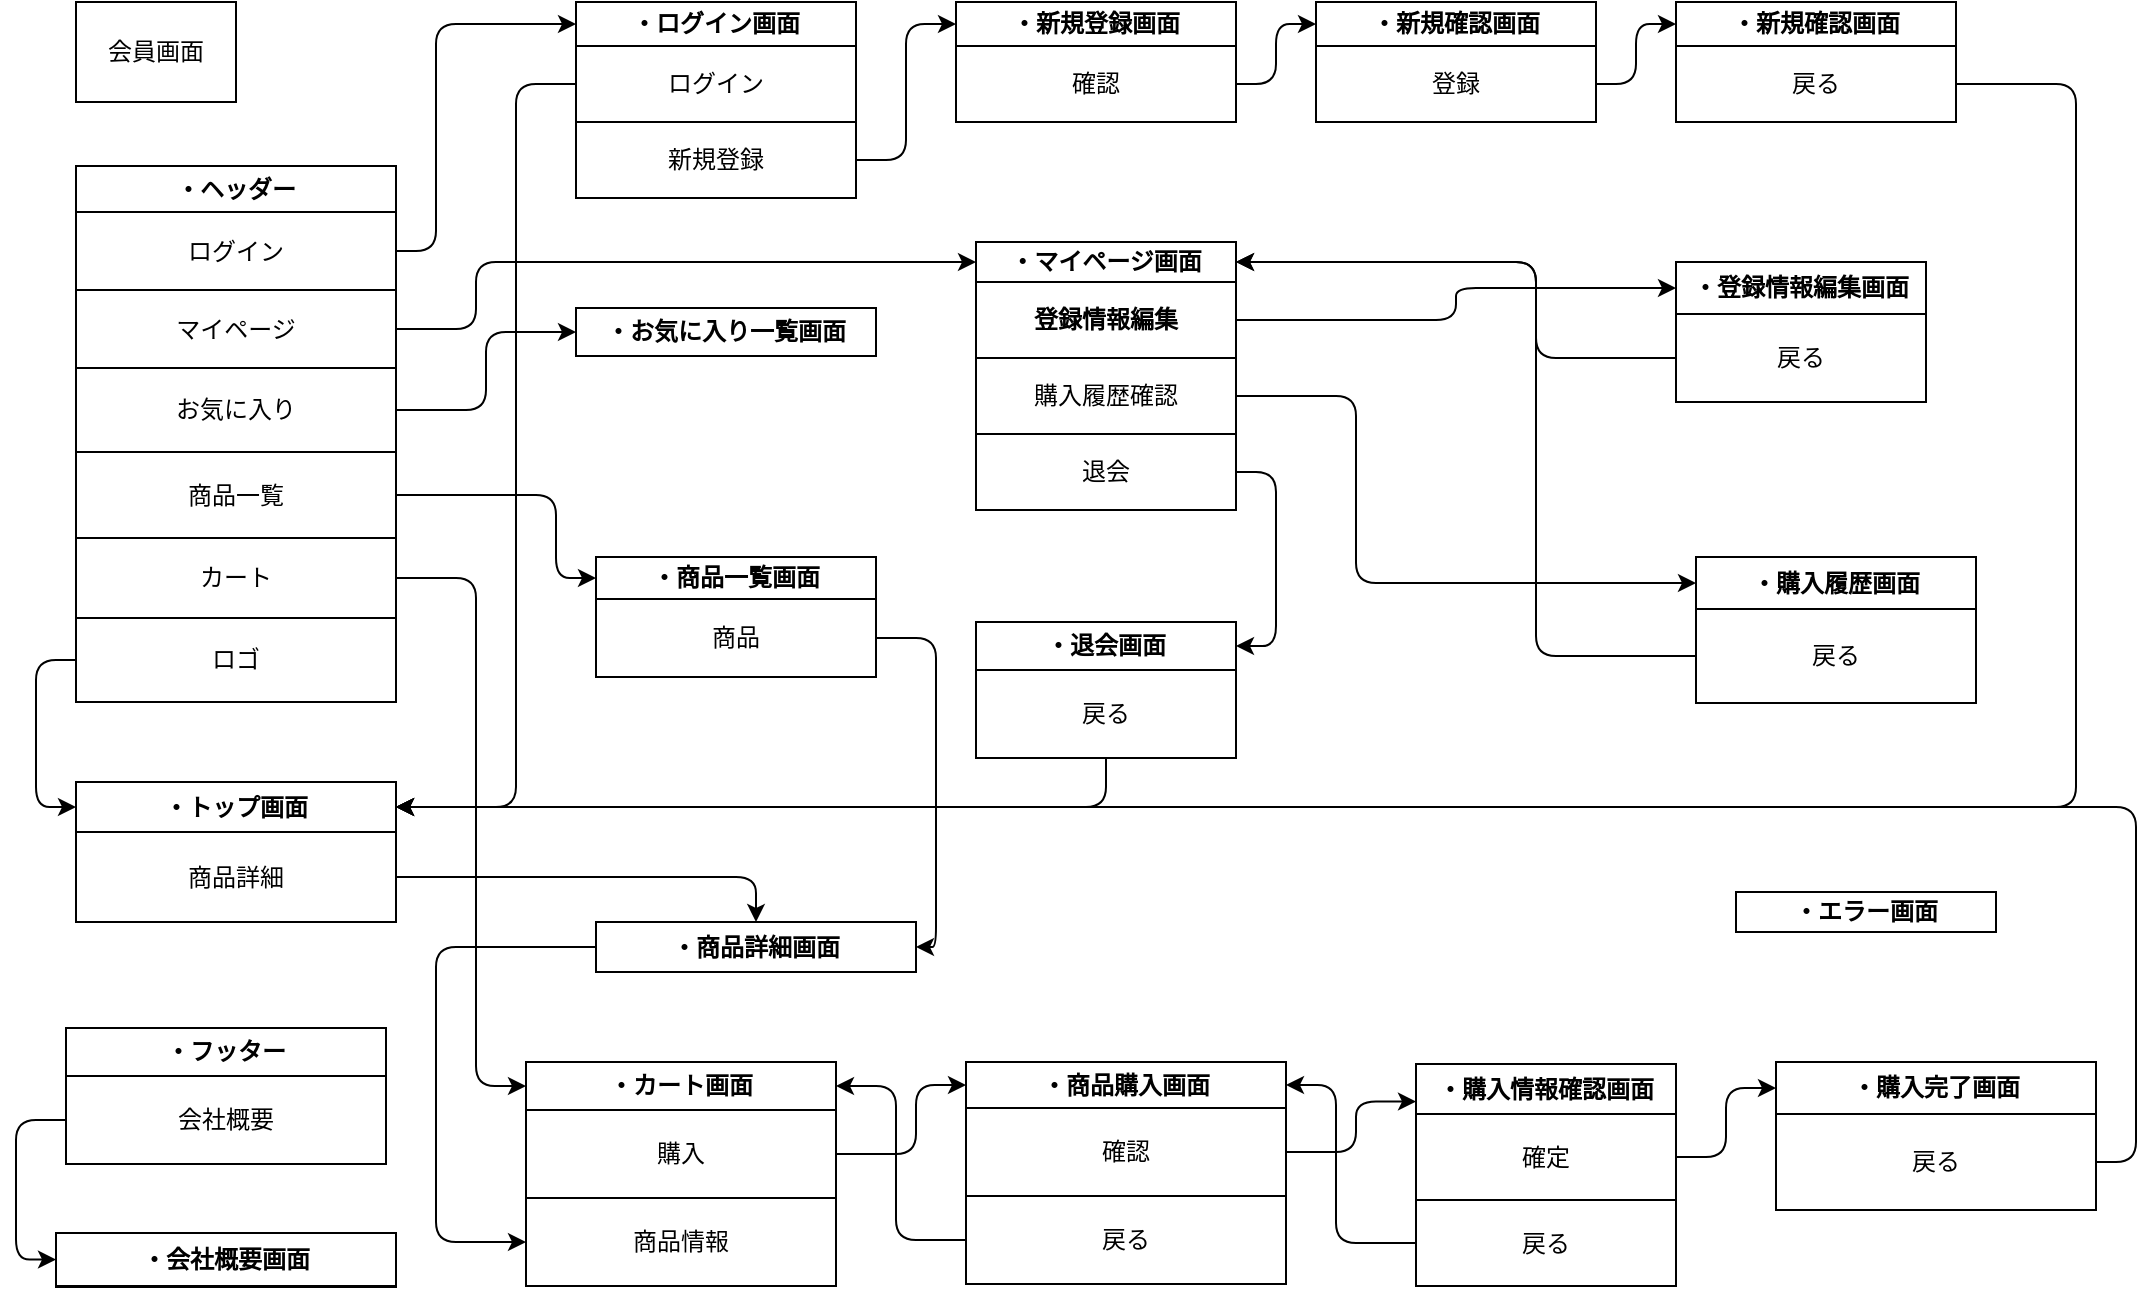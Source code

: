 <mxfile>
    <diagram id="V1169gnBZlkR80EHBCX1" name="Page-1">
        <mxGraphModel dx="1895" dy="1179" grid="1" gridSize="10" guides="1" tooltips="1" connect="1" arrows="1" fold="1" page="0" pageScale="1" pageWidth="850" pageHeight="1100" math="0" shadow="0">
            <root>
                <mxCell id="0"/>
                <mxCell id="1" parent="0"/>
                <mxCell id="2" value="会員画面" style="rounded=0;whiteSpace=wrap;html=1;" parent="1" vertex="1">
                    <mxGeometry x="-560" y="-240" width="80" height="50" as="geometry"/>
                </mxCell>
                <mxCell id="14" value="" style="childLayout=tableLayout;recursiveResize=0;shadow=0;fillColor=none;" parent="1" vertex="1">
                    <mxGeometry x="-120" y="-240" width="140" height="60" as="geometry"/>
                </mxCell>
                <mxCell id="15" value="" style="shape=tableRow;horizontal=0;startSize=0;swimlaneHead=0;swimlaneBody=0;top=0;left=0;bottom=0;right=0;dropTarget=0;collapsible=0;recursiveResize=0;expand=0;fontStyle=0;fillColor=none;strokeColor=inherit;" parent="14" vertex="1">
                    <mxGeometry width="140" height="22" as="geometry"/>
                </mxCell>
                <mxCell id="16" value="&lt;span style=&quot;font-weight: 700;&quot;&gt;・新規登録画面&lt;/span&gt;" style="connectable=0;recursiveResize=0;strokeColor=inherit;fillColor=none;align=center;whiteSpace=wrap;html=1;" parent="15" vertex="1">
                    <mxGeometry width="140" height="22" as="geometry">
                        <mxRectangle width="140" height="22" as="alternateBounds"/>
                    </mxGeometry>
                </mxCell>
                <mxCell id="19" style="shape=tableRow;horizontal=0;startSize=0;swimlaneHead=0;swimlaneBody=0;top=0;left=0;bottom=0;right=0;dropTarget=0;collapsible=0;recursiveResize=0;expand=0;fontStyle=0;fillColor=none;strokeColor=inherit;" parent="14" vertex="1">
                    <mxGeometry y="22" width="140" height="38" as="geometry"/>
                </mxCell>
                <mxCell id="20" value="&lt;span style=&quot;text-align: left;&quot;&gt;確認&lt;/span&gt;" style="connectable=0;recursiveResize=0;strokeColor=inherit;fillColor=none;align=center;whiteSpace=wrap;html=1;" parent="19" vertex="1">
                    <mxGeometry width="140" height="38" as="geometry">
                        <mxRectangle width="140" height="38" as="alternateBounds"/>
                    </mxGeometry>
                </mxCell>
                <mxCell id="27" value="" style="childLayout=tableLayout;recursiveResize=0;shadow=0;fillColor=none;" parent="1" vertex="1">
                    <mxGeometry x="-110" y="-120" width="130" height="134" as="geometry"/>
                </mxCell>
                <mxCell id="28" value="" style="shape=tableRow;horizontal=0;startSize=0;swimlaneHead=0;swimlaneBody=0;top=0;left=0;bottom=0;right=0;dropTarget=0;collapsible=0;recursiveResize=0;expand=0;fontStyle=0;fillColor=none;strokeColor=inherit;" parent="27" vertex="1">
                    <mxGeometry width="130" height="20" as="geometry"/>
                </mxCell>
                <mxCell id="29" value="&lt;span style=&quot;font-weight: 700;&quot;&gt;・マイページ画面&lt;/span&gt;" style="connectable=0;recursiveResize=0;strokeColor=inherit;fillColor=none;align=center;whiteSpace=wrap;html=1;" parent="28" vertex="1">
                    <mxGeometry width="130" height="20" as="geometry">
                        <mxRectangle width="130" height="20" as="alternateBounds"/>
                    </mxGeometry>
                </mxCell>
                <mxCell id="30" style="shape=tableRow;horizontal=0;startSize=0;swimlaneHead=0;swimlaneBody=0;top=0;left=0;bottom=0;right=0;dropTarget=0;collapsible=0;recursiveResize=0;expand=0;fontStyle=0;fillColor=none;strokeColor=inherit;" parent="27" vertex="1">
                    <mxGeometry y="20" width="130" height="38" as="geometry"/>
                </mxCell>
                <mxCell id="31" value="&lt;span style=&quot;font-weight: 700;&quot;&gt;登録情報編集&lt;/span&gt;" style="connectable=0;recursiveResize=0;strokeColor=inherit;fillColor=none;align=center;whiteSpace=wrap;html=1;" parent="30" vertex="1">
                    <mxGeometry width="130" height="38" as="geometry">
                        <mxRectangle width="130" height="38" as="alternateBounds"/>
                    </mxGeometry>
                </mxCell>
                <mxCell id="32" style="shape=tableRow;horizontal=0;startSize=0;swimlaneHead=0;swimlaneBody=0;top=0;left=0;bottom=0;right=0;dropTarget=0;collapsible=0;recursiveResize=0;expand=0;fontStyle=0;fillColor=none;strokeColor=inherit;" parent="27" vertex="1">
                    <mxGeometry y="58" width="130" height="38" as="geometry"/>
                </mxCell>
                <mxCell id="33" value="購入履歴確認" style="connectable=0;recursiveResize=0;strokeColor=inherit;fillColor=none;align=center;whiteSpace=wrap;html=1;" parent="32" vertex="1">
                    <mxGeometry width="130" height="38" as="geometry">
                        <mxRectangle width="130" height="38" as="alternateBounds"/>
                    </mxGeometry>
                </mxCell>
                <mxCell id="207" style="shape=tableRow;horizontal=0;startSize=0;swimlaneHead=0;swimlaneBody=0;top=0;left=0;bottom=0;right=0;dropTarget=0;collapsible=0;recursiveResize=0;expand=0;fontStyle=0;fillColor=none;strokeColor=inherit;" parent="27" vertex="1">
                    <mxGeometry y="96" width="130" height="38" as="geometry"/>
                </mxCell>
                <mxCell id="208" value="退会" style="connectable=0;recursiveResize=0;strokeColor=inherit;fillColor=none;align=center;whiteSpace=wrap;html=1;" parent="207" vertex="1">
                    <mxGeometry width="130" height="38" as="geometry">
                        <mxRectangle width="130" height="38" as="alternateBounds"/>
                    </mxGeometry>
                </mxCell>
                <mxCell id="34" value="" style="childLayout=tableLayout;recursiveResize=0;shadow=0;fillColor=none;" parent="1" vertex="1">
                    <mxGeometry x="-310" y="-240" width="140" height="98" as="geometry"/>
                </mxCell>
                <mxCell id="35" value="" style="shape=tableRow;horizontal=0;startSize=0;swimlaneHead=0;swimlaneBody=0;top=0;left=0;bottom=0;right=0;dropTarget=0;collapsible=0;recursiveResize=0;expand=0;fontStyle=0;fillColor=none;strokeColor=inherit;" parent="34" vertex="1">
                    <mxGeometry width="140" height="22" as="geometry"/>
                </mxCell>
                <mxCell id="36" value="&lt;span style=&quot;font-weight: 700;&quot;&gt;・ログイン画面&lt;/span&gt;" style="connectable=0;recursiveResize=0;strokeColor=inherit;fillColor=none;align=center;whiteSpace=wrap;html=1;" parent="35" vertex="1">
                    <mxGeometry width="140" height="22" as="geometry">
                        <mxRectangle width="140" height="22" as="alternateBounds"/>
                    </mxGeometry>
                </mxCell>
                <mxCell id="37" style="shape=tableRow;horizontal=0;startSize=0;swimlaneHead=0;swimlaneBody=0;top=0;left=0;bottom=0;right=0;dropTarget=0;collapsible=0;recursiveResize=0;expand=0;fontStyle=0;fillColor=none;strokeColor=inherit;" parent="34" vertex="1">
                    <mxGeometry y="22" width="140" height="38" as="geometry"/>
                </mxCell>
                <mxCell id="38" value="&lt;span style=&quot;text-align: left;&quot;&gt;ログイン&lt;/span&gt;" style="connectable=0;recursiveResize=0;strokeColor=inherit;fillColor=none;align=center;whiteSpace=wrap;html=1;" parent="37" vertex="1">
                    <mxGeometry width="140" height="38" as="geometry">
                        <mxRectangle width="140" height="38" as="alternateBounds"/>
                    </mxGeometry>
                </mxCell>
                <mxCell id="185" style="shape=tableRow;horizontal=0;startSize=0;swimlaneHead=0;swimlaneBody=0;top=0;left=0;bottom=0;right=0;dropTarget=0;collapsible=0;recursiveResize=0;expand=0;fontStyle=0;fillColor=none;strokeColor=inherit;" parent="34" vertex="1">
                    <mxGeometry y="60" width="140" height="38" as="geometry"/>
                </mxCell>
                <mxCell id="186" value="新規登録" style="connectable=0;recursiveResize=0;strokeColor=inherit;fillColor=none;align=center;whiteSpace=wrap;html=1;" parent="185" vertex="1">
                    <mxGeometry width="140" height="38" as="geometry">
                        <mxRectangle width="140" height="38" as="alternateBounds"/>
                    </mxGeometry>
                </mxCell>
                <mxCell id="45" value="" style="childLayout=tableLayout;recursiveResize=0;shadow=0;fillColor=none;" parent="1" vertex="1">
                    <mxGeometry x="-560" y="-158" width="160" height="268" as="geometry"/>
                </mxCell>
                <mxCell id="46" value="" style="shape=tableRow;horizontal=0;startSize=0;swimlaneHead=0;swimlaneBody=0;top=0;left=0;bottom=0;right=0;dropTarget=0;collapsible=0;recursiveResize=0;expand=0;fontStyle=0;fillColor=none;strokeColor=inherit;" parent="45" vertex="1">
                    <mxGeometry width="160" height="23" as="geometry"/>
                </mxCell>
                <mxCell id="47" value="&lt;span style=&quot;font-weight: 700;&quot;&gt;・ヘッダー&lt;/span&gt;" style="connectable=0;recursiveResize=0;strokeColor=inherit;fillColor=none;align=center;whiteSpace=wrap;html=1;" parent="46" vertex="1">
                    <mxGeometry width="160" height="23" as="geometry">
                        <mxRectangle width="160" height="23" as="alternateBounds"/>
                    </mxGeometry>
                </mxCell>
                <mxCell id="48" style="shape=tableRow;horizontal=0;startSize=0;swimlaneHead=0;swimlaneBody=0;top=0;left=0;bottom=0;right=0;dropTarget=0;collapsible=0;recursiveResize=0;expand=0;fontStyle=0;fillColor=none;strokeColor=inherit;" parent="45" vertex="1">
                    <mxGeometry y="23" width="160" height="39" as="geometry"/>
                </mxCell>
                <mxCell id="49" value="&lt;span style=&quot;text-align: left;&quot;&gt;ログイン&lt;/span&gt;" style="connectable=0;recursiveResize=0;strokeColor=inherit;fillColor=none;align=center;whiteSpace=wrap;html=1;" parent="48" vertex="1">
                    <mxGeometry width="160" height="39" as="geometry">
                        <mxRectangle width="160" height="39" as="alternateBounds"/>
                    </mxGeometry>
                </mxCell>
                <mxCell id="167" style="shape=tableRow;horizontal=0;startSize=0;swimlaneHead=0;swimlaneBody=0;top=0;left=0;bottom=0;right=0;dropTarget=0;collapsible=0;recursiveResize=0;expand=0;fontStyle=0;fillColor=none;strokeColor=inherit;" parent="45" vertex="1">
                    <mxGeometry y="62" width="160" height="39" as="geometry"/>
                </mxCell>
                <mxCell id="168" value="マイページ" style="connectable=0;recursiveResize=0;strokeColor=inherit;fillColor=none;align=center;whiteSpace=wrap;html=1;" parent="167" vertex="1">
                    <mxGeometry width="160" height="39" as="geometry">
                        <mxRectangle width="160" height="39" as="alternateBounds"/>
                    </mxGeometry>
                </mxCell>
                <mxCell id="50" style="shape=tableRow;horizontal=0;startSize=0;swimlaneHead=0;swimlaneBody=0;top=0;left=0;bottom=0;right=0;dropTarget=0;collapsible=0;recursiveResize=0;expand=0;fontStyle=0;fillColor=none;strokeColor=inherit;" parent="45" vertex="1">
                    <mxGeometry y="101" width="160" height="42" as="geometry"/>
                </mxCell>
                <mxCell id="51" value="お気に入り" style="connectable=0;recursiveResize=0;strokeColor=inherit;fillColor=none;align=center;whiteSpace=wrap;html=1;" parent="50" vertex="1">
                    <mxGeometry width="160" height="42" as="geometry">
                        <mxRectangle width="160" height="42" as="alternateBounds"/>
                    </mxGeometry>
                </mxCell>
                <mxCell id="56" style="shape=tableRow;horizontal=0;startSize=0;swimlaneHead=0;swimlaneBody=0;top=0;left=0;bottom=0;right=0;dropTarget=0;collapsible=0;recursiveResize=0;expand=0;fontStyle=0;fillColor=none;strokeColor=inherit;" parent="45" vertex="1">
                    <mxGeometry y="143" width="160" height="43" as="geometry"/>
                </mxCell>
                <mxCell id="57" value="商品一覧" style="connectable=0;recursiveResize=0;strokeColor=inherit;fillColor=none;align=center;whiteSpace=wrap;html=1;" parent="56" vertex="1">
                    <mxGeometry width="160" height="43" as="geometry">
                        <mxRectangle width="160" height="43" as="alternateBounds"/>
                    </mxGeometry>
                </mxCell>
                <mxCell id="54" style="shape=tableRow;horizontal=0;startSize=0;swimlaneHead=0;swimlaneBody=0;top=0;left=0;bottom=0;right=0;dropTarget=0;collapsible=0;recursiveResize=0;expand=0;fontStyle=0;fillColor=none;strokeColor=inherit;" parent="45" vertex="1">
                    <mxGeometry y="186" width="160" height="40" as="geometry"/>
                </mxCell>
                <mxCell id="55" value="カート" style="connectable=0;recursiveResize=0;strokeColor=inherit;fillColor=none;align=center;whiteSpace=wrap;html=1;" parent="54" vertex="1">
                    <mxGeometry width="160" height="40" as="geometry">
                        <mxRectangle width="160" height="40" as="alternateBounds"/>
                    </mxGeometry>
                </mxCell>
                <mxCell id="52" style="shape=tableRow;horizontal=0;startSize=0;swimlaneHead=0;swimlaneBody=0;top=0;left=0;bottom=0;right=0;dropTarget=0;collapsible=0;recursiveResize=0;expand=0;fontStyle=0;fillColor=none;strokeColor=inherit;" parent="45" vertex="1">
                    <mxGeometry y="226" width="160" height="42" as="geometry"/>
                </mxCell>
                <mxCell id="53" value="ロゴ" style="connectable=0;recursiveResize=0;strokeColor=inherit;fillColor=none;align=center;whiteSpace=wrap;html=1;" parent="52" vertex="1">
                    <mxGeometry width="160" height="42" as="geometry">
                        <mxRectangle width="160" height="42" as="alternateBounds"/>
                    </mxGeometry>
                </mxCell>
                <mxCell id="60" value="" style="childLayout=tableLayout;recursiveResize=0;shadow=0;fillColor=none;" parent="1" vertex="1">
                    <mxGeometry x="-560" y="150" width="160" height="70" as="geometry"/>
                </mxCell>
                <mxCell id="61" value="" style="shape=tableRow;horizontal=0;startSize=0;swimlaneHead=0;swimlaneBody=0;top=0;left=0;bottom=0;right=0;dropTarget=0;collapsible=0;recursiveResize=0;expand=0;fontStyle=0;fillColor=none;strokeColor=inherit;" parent="60" vertex="1">
                    <mxGeometry width="160" height="25" as="geometry"/>
                </mxCell>
                <mxCell id="62" value="&lt;span style=&quot;font-weight: 700;&quot;&gt;・トップ画面&lt;/span&gt;" style="connectable=0;recursiveResize=0;strokeColor=inherit;fillColor=none;align=center;whiteSpace=wrap;html=1;" parent="61" vertex="1">
                    <mxGeometry width="160" height="25" as="geometry">
                        <mxRectangle width="160" height="25" as="alternateBounds"/>
                    </mxGeometry>
                </mxCell>
                <mxCell id="152" style="shape=tableRow;horizontal=0;startSize=0;swimlaneHead=0;swimlaneBody=0;top=0;left=0;bottom=0;right=0;dropTarget=0;collapsible=0;recursiveResize=0;expand=0;fontStyle=0;fillColor=none;strokeColor=inherit;" parent="60" vertex="1">
                    <mxGeometry y="25" width="160" height="45" as="geometry"/>
                </mxCell>
                <mxCell id="153" value="商品詳細" style="connectable=0;recursiveResize=0;strokeColor=inherit;fillColor=none;align=center;whiteSpace=wrap;html=1;" parent="152" vertex="1">
                    <mxGeometry width="160" height="45" as="geometry">
                        <mxRectangle width="160" height="45" as="alternateBounds"/>
                    </mxGeometry>
                </mxCell>
                <mxCell id="67" value="" style="childLayout=tableLayout;recursiveResize=0;shadow=0;fillColor=none;" parent="1" vertex="1">
                    <mxGeometry x="-335" y="290" width="155" height="112" as="geometry"/>
                </mxCell>
                <mxCell id="68" value="" style="shape=tableRow;horizontal=0;startSize=0;swimlaneHead=0;swimlaneBody=0;top=0;left=0;bottom=0;right=0;dropTarget=0;collapsible=0;recursiveResize=0;expand=0;fontStyle=0;fillColor=none;strokeColor=inherit;" parent="67" vertex="1">
                    <mxGeometry width="155" height="24" as="geometry"/>
                </mxCell>
                <mxCell id="69" value="&lt;span style=&quot;font-weight: 700;&quot;&gt;・カート画面&lt;/span&gt;" style="connectable=0;recursiveResize=0;strokeColor=inherit;fillColor=none;align=center;whiteSpace=wrap;html=1;" parent="68" vertex="1">
                    <mxGeometry width="155" height="24" as="geometry">
                        <mxRectangle width="155" height="24" as="alternateBounds"/>
                    </mxGeometry>
                </mxCell>
                <mxCell id="70" style="shape=tableRow;horizontal=0;startSize=0;swimlaneHead=0;swimlaneBody=0;top=0;left=0;bottom=0;right=0;dropTarget=0;collapsible=0;recursiveResize=0;expand=0;fontStyle=0;fillColor=none;strokeColor=inherit;" parent="67" vertex="1">
                    <mxGeometry y="24" width="155" height="44" as="geometry"/>
                </mxCell>
                <mxCell id="71" value="購入" style="connectable=0;recursiveResize=0;strokeColor=inherit;fillColor=none;align=center;whiteSpace=wrap;html=1;" parent="70" vertex="1">
                    <mxGeometry width="155" height="44" as="geometry">
                        <mxRectangle width="155" height="44" as="alternateBounds"/>
                    </mxGeometry>
                </mxCell>
                <mxCell id="72" style="shape=tableRow;horizontal=0;startSize=0;swimlaneHead=0;swimlaneBody=0;top=0;left=0;bottom=0;right=0;dropTarget=0;collapsible=0;recursiveResize=0;expand=0;fontStyle=0;fillColor=none;strokeColor=inherit;" parent="67" vertex="1">
                    <mxGeometry y="68" width="155" height="44" as="geometry"/>
                </mxCell>
                <mxCell id="73" value="商品情報" style="connectable=0;recursiveResize=0;strokeColor=inherit;fillColor=none;align=center;whiteSpace=wrap;html=1;" parent="72" vertex="1">
                    <mxGeometry width="155" height="44" as="geometry">
                        <mxRectangle width="155" height="44" as="alternateBounds"/>
                    </mxGeometry>
                </mxCell>
                <mxCell id="74" value="" style="childLayout=tableLayout;recursiveResize=0;shadow=0;fillColor=none;" parent="1" vertex="1">
                    <mxGeometry x="240" y="-110" width="125" height="70" as="geometry"/>
                </mxCell>
                <mxCell id="75" value="" style="shape=tableRow;horizontal=0;startSize=0;swimlaneHead=0;swimlaneBody=0;top=0;left=0;bottom=0;right=0;dropTarget=0;collapsible=0;recursiveResize=0;expand=0;fontStyle=0;fillColor=none;strokeColor=inherit;" parent="74" vertex="1">
                    <mxGeometry width="125" height="26" as="geometry"/>
                </mxCell>
                <mxCell id="76" value="&lt;span style=&quot;font-weight: 700;&quot;&gt;・登録情報編集画面&lt;/span&gt;" style="connectable=0;recursiveResize=0;strokeColor=inherit;fillColor=none;align=center;whiteSpace=wrap;html=1;" parent="75" vertex="1">
                    <mxGeometry width="125" height="26" as="geometry">
                        <mxRectangle width="125" height="26" as="alternateBounds"/>
                    </mxGeometry>
                </mxCell>
                <mxCell id="77" style="shape=tableRow;horizontal=0;startSize=0;swimlaneHead=0;swimlaneBody=0;top=0;left=0;bottom=0;right=0;dropTarget=0;collapsible=0;recursiveResize=0;expand=0;fontStyle=0;fillColor=none;strokeColor=inherit;" parent="74" vertex="1">
                    <mxGeometry y="26" width="125" height="44" as="geometry"/>
                </mxCell>
                <mxCell id="78" value="戻る" style="connectable=0;recursiveResize=0;strokeColor=inherit;fillColor=none;align=center;whiteSpace=wrap;html=1;" parent="77" vertex="1">
                    <mxGeometry width="125" height="44" as="geometry">
                        <mxRectangle width="125" height="44" as="alternateBounds"/>
                    </mxGeometry>
                </mxCell>
                <mxCell id="81" value="" style="childLayout=tableLayout;recursiveResize=0;shadow=0;fillColor=none;" parent="1" vertex="1">
                    <mxGeometry x="-115" y="290" width="160" height="111" as="geometry"/>
                </mxCell>
                <mxCell id="82" value="" style="shape=tableRow;horizontal=0;startSize=0;swimlaneHead=0;swimlaneBody=0;top=0;left=0;bottom=0;right=0;dropTarget=0;collapsible=0;recursiveResize=0;expand=0;fontStyle=0;fillColor=none;strokeColor=inherit;" parent="81" vertex="1">
                    <mxGeometry width="160" height="23" as="geometry"/>
                </mxCell>
                <mxCell id="83" value="&lt;span style=&quot;font-weight: 700;&quot;&gt;・商品購入画面&lt;/span&gt;" style="connectable=0;recursiveResize=0;strokeColor=inherit;fillColor=none;align=center;whiteSpace=wrap;html=1;" parent="82" vertex="1">
                    <mxGeometry width="160" height="23" as="geometry">
                        <mxRectangle width="160" height="23" as="alternateBounds"/>
                    </mxGeometry>
                </mxCell>
                <mxCell id="84" style="shape=tableRow;horizontal=0;startSize=0;swimlaneHead=0;swimlaneBody=0;top=0;left=0;bottom=0;right=0;dropTarget=0;collapsible=0;recursiveResize=0;expand=0;fontStyle=0;fillColor=none;strokeColor=inherit;" parent="81" vertex="1">
                    <mxGeometry y="23" width="160" height="44" as="geometry"/>
                </mxCell>
                <mxCell id="85" value="確認" style="connectable=0;recursiveResize=0;strokeColor=inherit;fillColor=none;align=center;whiteSpace=wrap;html=1;" parent="84" vertex="1">
                    <mxGeometry width="160" height="44" as="geometry">
                        <mxRectangle width="160" height="44" as="alternateBounds"/>
                    </mxGeometry>
                </mxCell>
                <mxCell id="146" style="shape=tableRow;horizontal=0;startSize=0;swimlaneHead=0;swimlaneBody=0;top=0;left=0;bottom=0;right=0;dropTarget=0;collapsible=0;recursiveResize=0;expand=0;fontStyle=0;fillColor=none;strokeColor=inherit;" parent="81" vertex="1">
                    <mxGeometry y="67" width="160" height="44" as="geometry"/>
                </mxCell>
                <mxCell id="147" value="戻る" style="connectable=0;recursiveResize=0;strokeColor=inherit;fillColor=none;align=center;whiteSpace=wrap;html=1;" parent="146" vertex="1">
                    <mxGeometry width="160" height="44" as="geometry">
                        <mxRectangle width="160" height="44" as="alternateBounds"/>
                    </mxGeometry>
                </mxCell>
                <mxCell id="95" value="" style="childLayout=tableLayout;recursiveResize=0;shadow=0;fillColor=none;" parent="1" vertex="1">
                    <mxGeometry x="-300" y="220" width="160" height="25" as="geometry"/>
                </mxCell>
                <mxCell id="96" value="" style="shape=tableRow;horizontal=0;startSize=0;swimlaneHead=0;swimlaneBody=0;top=0;left=0;bottom=0;right=0;dropTarget=0;collapsible=0;recursiveResize=0;expand=0;fontStyle=0;fillColor=none;strokeColor=inherit;" parent="95" vertex="1">
                    <mxGeometry width="160" height="25" as="geometry"/>
                </mxCell>
                <mxCell id="97" value="&lt;span style=&quot;font-weight: 700;&quot;&gt;・商品詳細画面&lt;/span&gt;" style="connectable=0;recursiveResize=0;strokeColor=inherit;fillColor=none;align=center;whiteSpace=wrap;html=1;" parent="96" vertex="1">
                    <mxGeometry width="160" height="25" as="geometry">
                        <mxRectangle width="160" height="25" as="alternateBounds"/>
                    </mxGeometry>
                </mxCell>
                <mxCell id="105" value="" style="childLayout=tableLayout;recursiveResize=0;shadow=0;fillColor=none;" parent="1" vertex="1">
                    <mxGeometry x="-310" y="-87" width="150" height="24" as="geometry"/>
                </mxCell>
                <mxCell id="106" value="" style="shape=tableRow;horizontal=0;startSize=0;swimlaneHead=0;swimlaneBody=0;top=0;left=0;bottom=0;right=0;dropTarget=0;collapsible=0;recursiveResize=0;expand=0;fontStyle=0;fillColor=none;strokeColor=inherit;" parent="105" vertex="1">
                    <mxGeometry width="150" height="24" as="geometry"/>
                </mxCell>
                <mxCell id="107" value="&lt;span style=&quot;font-weight: 700;&quot;&gt;・お気に入り一覧画面&lt;/span&gt;" style="connectable=0;recursiveResize=0;strokeColor=inherit;fillColor=none;align=center;whiteSpace=wrap;html=1;" parent="106" vertex="1">
                    <mxGeometry width="150" height="24" as="geometry">
                        <mxRectangle width="150" height="24" as="alternateBounds"/>
                    </mxGeometry>
                </mxCell>
                <mxCell id="110" value="" style="childLayout=tableLayout;recursiveResize=0;shadow=0;fillColor=none;" parent="1" vertex="1">
                    <mxGeometry x="-565" y="273" width="160" height="68" as="geometry"/>
                </mxCell>
                <mxCell id="111" value="" style="shape=tableRow;horizontal=0;startSize=0;swimlaneHead=0;swimlaneBody=0;top=0;left=0;bottom=0;right=0;dropTarget=0;collapsible=0;recursiveResize=0;expand=0;fontStyle=0;fillColor=none;strokeColor=inherit;" parent="110" vertex="1">
                    <mxGeometry width="160" height="24" as="geometry"/>
                </mxCell>
                <mxCell id="112" value="&lt;span style=&quot;font-weight: 700;&quot;&gt;・フッター&lt;/span&gt;" style="connectable=0;recursiveResize=0;strokeColor=inherit;fillColor=none;align=center;whiteSpace=wrap;html=1;" parent="111" vertex="1">
                    <mxGeometry width="160" height="24" as="geometry">
                        <mxRectangle width="160" height="24" as="alternateBounds"/>
                    </mxGeometry>
                </mxCell>
                <mxCell id="113" style="shape=tableRow;horizontal=0;startSize=0;swimlaneHead=0;swimlaneBody=0;top=0;left=0;bottom=0;right=0;dropTarget=0;collapsible=0;recursiveResize=0;expand=0;fontStyle=0;fillColor=none;strokeColor=inherit;" parent="110" vertex="1">
                    <mxGeometry y="24" width="160" height="44" as="geometry"/>
                </mxCell>
                <mxCell id="114" value="会社概要" style="connectable=0;recursiveResize=0;strokeColor=inherit;fillColor=none;align=center;whiteSpace=wrap;html=1;" parent="113" vertex="1">
                    <mxGeometry width="160" height="44" as="geometry">
                        <mxRectangle width="160" height="44" as="alternateBounds"/>
                    </mxGeometry>
                </mxCell>
                <mxCell id="115" value="" style="childLayout=tableLayout;recursiveResize=0;shadow=0;fillColor=none;" parent="1" vertex="1">
                    <mxGeometry x="-110" y="70" width="130" height="68" as="geometry"/>
                </mxCell>
                <mxCell id="116" value="" style="shape=tableRow;horizontal=0;startSize=0;swimlaneHead=0;swimlaneBody=0;top=0;left=0;bottom=0;right=0;dropTarget=0;collapsible=0;recursiveResize=0;expand=0;fontStyle=0;fillColor=none;strokeColor=inherit;" parent="115" vertex="1">
                    <mxGeometry width="130" height="24" as="geometry"/>
                </mxCell>
                <mxCell id="117" value="&lt;span style=&quot;font-weight: 700;&quot;&gt;・退会画面&lt;/span&gt;" style="connectable=0;recursiveResize=0;strokeColor=inherit;fillColor=none;align=center;whiteSpace=wrap;html=1;" parent="116" vertex="1">
                    <mxGeometry width="130" height="24" as="geometry">
                        <mxRectangle width="130" height="24" as="alternateBounds"/>
                    </mxGeometry>
                </mxCell>
                <mxCell id="118" style="shape=tableRow;horizontal=0;startSize=0;swimlaneHead=0;swimlaneBody=0;top=0;left=0;bottom=0;right=0;dropTarget=0;collapsible=0;recursiveResize=0;expand=0;fontStyle=0;fillColor=none;strokeColor=inherit;" parent="115" vertex="1">
                    <mxGeometry y="24" width="130" height="44" as="geometry"/>
                </mxCell>
                <mxCell id="119" value="戻る" style="connectable=0;recursiveResize=0;strokeColor=inherit;fillColor=none;align=center;whiteSpace=wrap;html=1;" parent="118" vertex="1">
                    <mxGeometry width="130" height="44" as="geometry">
                        <mxRectangle width="130" height="44" as="alternateBounds"/>
                    </mxGeometry>
                </mxCell>
                <mxCell id="120" value="" style="childLayout=tableLayout;recursiveResize=0;shadow=0;fillColor=none;" parent="1" vertex="1">
                    <mxGeometry x="250" y="37.5" width="140" height="73" as="geometry"/>
                </mxCell>
                <mxCell id="121" value="" style="shape=tableRow;horizontal=0;startSize=0;swimlaneHead=0;swimlaneBody=0;top=0;left=0;bottom=0;right=0;dropTarget=0;collapsible=0;recursiveResize=0;expand=0;fontStyle=0;fillColor=none;strokeColor=inherit;" parent="120" vertex="1">
                    <mxGeometry width="140" height="26" as="geometry"/>
                </mxCell>
                <mxCell id="122" value="&lt;span style=&quot;font-weight: 700;&quot;&gt;・購入履歴画面&lt;/span&gt;" style="connectable=0;recursiveResize=0;strokeColor=inherit;fillColor=none;align=center;whiteSpace=wrap;html=1;" parent="121" vertex="1">
                    <mxGeometry width="140" height="26" as="geometry">
                        <mxRectangle width="140" height="26" as="alternateBounds"/>
                    </mxGeometry>
                </mxCell>
                <mxCell id="123" style="shape=tableRow;horizontal=0;startSize=0;swimlaneHead=0;swimlaneBody=0;top=0;left=0;bottom=0;right=0;dropTarget=0;collapsible=0;recursiveResize=0;expand=0;fontStyle=0;fillColor=none;strokeColor=inherit;" parent="120" vertex="1">
                    <mxGeometry y="26" width="140" height="47" as="geometry"/>
                </mxCell>
                <mxCell id="124" value="戻る" style="connectable=0;recursiveResize=0;strokeColor=inherit;fillColor=none;align=center;whiteSpace=wrap;html=1;" parent="123" vertex="1">
                    <mxGeometry width="140" height="47" as="geometry">
                        <mxRectangle width="140" height="47" as="alternateBounds"/>
                    </mxGeometry>
                </mxCell>
                <mxCell id="125" value="" style="childLayout=tableLayout;recursiveResize=0;shadow=0;fillColor=none;" parent="1" vertex="1">
                    <mxGeometry x="110" y="291" width="130" height="111" as="geometry"/>
                </mxCell>
                <mxCell id="126" value="" style="shape=tableRow;horizontal=0;startSize=0;swimlaneHead=0;swimlaneBody=0;top=0;left=0;bottom=0;right=0;dropTarget=0;collapsible=0;recursiveResize=0;expand=0;fontStyle=0;fillColor=none;strokeColor=inherit;" parent="125" vertex="1">
                    <mxGeometry width="130" height="25" as="geometry"/>
                </mxCell>
                <mxCell id="127" value="&lt;span style=&quot;font-weight: 700;&quot;&gt;・購入&lt;/span&gt;&lt;span style=&quot;font-weight: 700;&quot;&gt;情報&lt;/span&gt;&lt;span style=&quot;font-weight: 700;&quot;&gt;確認画面&lt;/span&gt;" style="connectable=0;recursiveResize=0;strokeColor=inherit;fillColor=none;align=center;whiteSpace=wrap;html=1;" parent="126" vertex="1">
                    <mxGeometry width="130" height="25" as="geometry">
                        <mxRectangle width="130" height="25" as="alternateBounds"/>
                    </mxGeometry>
                </mxCell>
                <mxCell id="128" style="shape=tableRow;horizontal=0;startSize=0;swimlaneHead=0;swimlaneBody=0;top=0;left=0;bottom=0;right=0;dropTarget=0;collapsible=0;recursiveResize=0;expand=0;fontStyle=0;fillColor=none;strokeColor=inherit;" parent="125" vertex="1">
                    <mxGeometry y="25" width="130" height="43" as="geometry"/>
                </mxCell>
                <mxCell id="129" value="確定" style="connectable=0;recursiveResize=0;strokeColor=inherit;fillColor=none;align=center;whiteSpace=wrap;html=1;" parent="128" vertex="1">
                    <mxGeometry width="130" height="43" as="geometry">
                        <mxRectangle width="130" height="43" as="alternateBounds"/>
                    </mxGeometry>
                </mxCell>
                <mxCell id="143" style="shape=tableRow;horizontal=0;startSize=0;swimlaneHead=0;swimlaneBody=0;top=0;left=0;bottom=0;right=0;dropTarget=0;collapsible=0;recursiveResize=0;expand=0;fontStyle=0;fillColor=none;strokeColor=inherit;" parent="125" vertex="1">
                    <mxGeometry y="68" width="130" height="43" as="geometry"/>
                </mxCell>
                <mxCell id="144" value="戻る" style="connectable=0;recursiveResize=0;strokeColor=inherit;fillColor=none;align=center;whiteSpace=wrap;html=1;" parent="143" vertex="1">
                    <mxGeometry width="130" height="43" as="geometry">
                        <mxRectangle width="130" height="43" as="alternateBounds"/>
                    </mxGeometry>
                </mxCell>
                <mxCell id="130" value="" style="childLayout=tableLayout;recursiveResize=0;shadow=0;fillColor=none;" parent="1" vertex="1">
                    <mxGeometry x="290" y="290" width="160" height="74" as="geometry"/>
                </mxCell>
                <mxCell id="131" value="" style="shape=tableRow;horizontal=0;startSize=0;swimlaneHead=0;swimlaneBody=0;top=0;left=0;bottom=0;right=0;dropTarget=0;collapsible=0;recursiveResize=0;expand=0;fontStyle=0;fillColor=none;strokeColor=inherit;" parent="130" vertex="1">
                    <mxGeometry width="160" height="26" as="geometry"/>
                </mxCell>
                <mxCell id="132" value="&lt;span style=&quot;font-weight: 700;&quot;&gt;・購入完了画面&lt;/span&gt;" style="connectable=0;recursiveResize=0;strokeColor=inherit;fillColor=none;align=center;whiteSpace=wrap;html=1;" parent="131" vertex="1">
                    <mxGeometry width="160" height="26" as="geometry">
                        <mxRectangle width="160" height="26" as="alternateBounds"/>
                    </mxGeometry>
                </mxCell>
                <mxCell id="133" style="shape=tableRow;horizontal=0;startSize=0;swimlaneHead=0;swimlaneBody=0;top=0;left=0;bottom=0;right=0;dropTarget=0;collapsible=0;recursiveResize=0;expand=0;fontStyle=0;fillColor=none;strokeColor=inherit;" parent="130" vertex="1">
                    <mxGeometry y="26" width="160" height="48" as="geometry"/>
                </mxCell>
                <mxCell id="134" value="戻る" style="connectable=0;recursiveResize=0;strokeColor=inherit;fillColor=none;align=center;whiteSpace=wrap;html=1;" parent="133" vertex="1">
                    <mxGeometry width="160" height="48" as="geometry">
                        <mxRectangle width="160" height="48" as="alternateBounds"/>
                    </mxGeometry>
                </mxCell>
                <mxCell id="135" value="" style="childLayout=tableLayout;recursiveResize=0;shadow=0;fillColor=none;" parent="1" vertex="1">
                    <mxGeometry x="270" y="205" width="130" height="20" as="geometry"/>
                </mxCell>
                <mxCell id="136" value="" style="shape=tableRow;horizontal=0;startSize=0;swimlaneHead=0;swimlaneBody=0;top=0;left=0;bottom=0;right=0;dropTarget=0;collapsible=0;recursiveResize=0;expand=0;fontStyle=0;fillColor=none;strokeColor=inherit;" parent="135" vertex="1">
                    <mxGeometry width="130" height="20" as="geometry"/>
                </mxCell>
                <mxCell id="137" value="&lt;span style=&quot;font-weight: 700;&quot;&gt;・エラー画面&lt;/span&gt;" style="connectable=0;recursiveResize=0;strokeColor=inherit;fillColor=none;align=center;whiteSpace=wrap;html=1;" parent="136" vertex="1">
                    <mxGeometry width="130" height="20" as="geometry">
                        <mxRectangle width="130" height="20" as="alternateBounds"/>
                    </mxGeometry>
                </mxCell>
                <mxCell id="156" value="" style="childLayout=tableLayout;recursiveResize=0;shadow=0;fillColor=none;" parent="1" vertex="1">
                    <mxGeometry x="-300" y="37.5" width="140" height="60" as="geometry"/>
                </mxCell>
                <mxCell id="157" value="" style="shape=tableRow;horizontal=0;startSize=0;swimlaneHead=0;swimlaneBody=0;top=0;left=0;bottom=0;right=0;dropTarget=0;collapsible=0;recursiveResize=0;expand=0;fontStyle=0;fillColor=none;strokeColor=inherit;" parent="156" vertex="1">
                    <mxGeometry width="140" height="21" as="geometry"/>
                </mxCell>
                <mxCell id="158" value="&lt;span style=&quot;font-weight: 700;&quot;&gt;・商品一覧画面&lt;/span&gt;" style="connectable=0;recursiveResize=0;strokeColor=inherit;fillColor=none;align=center;whiteSpace=wrap;html=1;" parent="157" vertex="1">
                    <mxGeometry width="140" height="21" as="geometry">
                        <mxRectangle width="140" height="21" as="alternateBounds"/>
                    </mxGeometry>
                </mxCell>
                <mxCell id="159" style="shape=tableRow;horizontal=0;startSize=0;swimlaneHead=0;swimlaneBody=0;top=0;left=0;bottom=0;right=0;dropTarget=0;collapsible=0;recursiveResize=0;expand=0;fontStyle=0;fillColor=none;strokeColor=inherit;" parent="156" vertex="1">
                    <mxGeometry y="21" width="140" height="39" as="geometry"/>
                </mxCell>
                <mxCell id="160" value="商品" style="connectable=0;recursiveResize=0;strokeColor=inherit;fillColor=none;align=center;whiteSpace=wrap;html=1;" parent="159" vertex="1">
                    <mxGeometry width="140" height="39" as="geometry">
                        <mxRectangle width="140" height="39" as="alternateBounds"/>
                    </mxGeometry>
                </mxCell>
                <mxCell id="176" value="" style="childLayout=tableLayout;recursiveResize=0;shadow=0;fillColor=none;" parent="1" vertex="1">
                    <mxGeometry x="-570" y="375.5" width="170" height="26.5" as="geometry"/>
                </mxCell>
                <mxCell id="177" value="" style="shape=tableRow;horizontal=0;startSize=0;swimlaneHead=0;swimlaneBody=0;top=0;left=0;bottom=0;right=0;dropTarget=0;collapsible=0;recursiveResize=0;expand=0;fontStyle=0;fillColor=none;strokeColor=inherit;" parent="176" vertex="1">
                    <mxGeometry width="170" height="27" as="geometry"/>
                </mxCell>
                <mxCell id="178" value="&lt;span style=&quot;font-weight: 700;&quot;&gt;・会社概要画面&lt;/span&gt;" style="connectable=0;recursiveResize=0;strokeColor=inherit;fillColor=none;align=center;whiteSpace=wrap;html=1;" parent="177" vertex="1">
                    <mxGeometry width="170" height="27" as="geometry">
                        <mxRectangle width="170" height="27" as="alternateBounds"/>
                    </mxGeometry>
                </mxCell>
                <mxCell id="189" style="edgeStyle=elbowEdgeStyle;html=1;exitX=1;exitY=0.5;exitDx=0;exitDy=0;entryX=0;entryY=0.5;entryDx=0;entryDy=0;" parent="1" source="48" target="35" edge="1">
                    <mxGeometry relative="1" as="geometry">
                        <Array as="points">
                            <mxPoint x="-380" y="-170"/>
                        </Array>
                    </mxGeometry>
                </mxCell>
                <mxCell id="190" style="edgeStyle=elbowEdgeStyle;html=1;exitX=1;exitY=0.5;exitDx=0;exitDy=0;entryX=0;entryY=0.5;entryDx=0;entryDy=0;" parent="1" source="185" target="15" edge="1">
                    <mxGeometry relative="1" as="geometry"/>
                </mxCell>
                <mxCell id="191" style="edgeStyle=elbowEdgeStyle;html=1;exitX=0;exitY=0.5;exitDx=0;exitDy=0;entryX=1;entryY=0.5;entryDx=0;entryDy=0;" parent="1" source="37" target="61" edge="1">
                    <mxGeometry relative="1" as="geometry">
                        <Array as="points">
                            <mxPoint x="-340" y="-20"/>
                        </Array>
                    </mxGeometry>
                </mxCell>
                <mxCell id="193" value="" style="childLayout=tableLayout;recursiveResize=0;shadow=0;fillColor=none;" parent="1" vertex="1">
                    <mxGeometry x="60" y="-240" width="140" height="60" as="geometry"/>
                </mxCell>
                <mxCell id="194" value="" style="shape=tableRow;horizontal=0;startSize=0;swimlaneHead=0;swimlaneBody=0;top=0;left=0;bottom=0;right=0;dropTarget=0;collapsible=0;recursiveResize=0;expand=0;fontStyle=0;fillColor=none;strokeColor=inherit;" parent="193" vertex="1">
                    <mxGeometry width="140" height="22" as="geometry"/>
                </mxCell>
                <mxCell id="195" value="&lt;span style=&quot;font-weight: 700;&quot;&gt;・新規確認画面&lt;/span&gt;" style="connectable=0;recursiveResize=0;strokeColor=inherit;fillColor=none;align=center;whiteSpace=wrap;html=1;" parent="194" vertex="1">
                    <mxGeometry width="140" height="22" as="geometry">
                        <mxRectangle width="140" height="22" as="alternateBounds"/>
                    </mxGeometry>
                </mxCell>
                <mxCell id="196" style="shape=tableRow;horizontal=0;startSize=0;swimlaneHead=0;swimlaneBody=0;top=0;left=0;bottom=0;right=0;dropTarget=0;collapsible=0;recursiveResize=0;expand=0;fontStyle=0;fillColor=none;strokeColor=inherit;" parent="193" vertex="1">
                    <mxGeometry y="22" width="140" height="38" as="geometry"/>
                </mxCell>
                <mxCell id="197" value="&lt;span style=&quot;text-align: left;&quot;&gt;登録&lt;/span&gt;" style="connectable=0;recursiveResize=0;strokeColor=inherit;fillColor=none;align=center;whiteSpace=wrap;html=1;" parent="196" vertex="1">
                    <mxGeometry width="140" height="38" as="geometry">
                        <mxRectangle width="140" height="38" as="alternateBounds"/>
                    </mxGeometry>
                </mxCell>
                <mxCell id="198" value="" style="childLayout=tableLayout;recursiveResize=0;shadow=0;fillColor=none;" parent="1" vertex="1">
                    <mxGeometry x="240" y="-240" width="140" height="60" as="geometry"/>
                </mxCell>
                <mxCell id="199" value="" style="shape=tableRow;horizontal=0;startSize=0;swimlaneHead=0;swimlaneBody=0;top=0;left=0;bottom=0;right=0;dropTarget=0;collapsible=0;recursiveResize=0;expand=0;fontStyle=0;fillColor=none;strokeColor=inherit;" parent="198" vertex="1">
                    <mxGeometry width="140" height="22" as="geometry"/>
                </mxCell>
                <mxCell id="200" value="&lt;span style=&quot;font-weight: 700;&quot;&gt;・新規確認画面&lt;/span&gt;" style="connectable=0;recursiveResize=0;strokeColor=inherit;fillColor=none;align=center;whiteSpace=wrap;html=1;" parent="199" vertex="1">
                    <mxGeometry width="140" height="22" as="geometry">
                        <mxRectangle width="140" height="22" as="alternateBounds"/>
                    </mxGeometry>
                </mxCell>
                <mxCell id="201" style="shape=tableRow;horizontal=0;startSize=0;swimlaneHead=0;swimlaneBody=0;top=0;left=0;bottom=0;right=0;dropTarget=0;collapsible=0;recursiveResize=0;expand=0;fontStyle=0;fillColor=none;strokeColor=inherit;" parent="198" vertex="1">
                    <mxGeometry y="22" width="140" height="38" as="geometry"/>
                </mxCell>
                <mxCell id="202" value="&lt;span style=&quot;text-align: left;&quot;&gt;戻る&lt;/span&gt;" style="connectable=0;recursiveResize=0;strokeColor=inherit;fillColor=none;align=center;whiteSpace=wrap;html=1;" parent="201" vertex="1">
                    <mxGeometry width="140" height="38" as="geometry">
                        <mxRectangle width="140" height="38" as="alternateBounds"/>
                    </mxGeometry>
                </mxCell>
                <mxCell id="212" style="edgeStyle=orthogonalEdgeStyle;html=1;entryX=0;entryY=0.5;entryDx=0;entryDy=0;exitX=0;exitY=0.5;exitDx=0;exitDy=0;" parent="1" source="52" target="61" edge="1">
                    <mxGeometry relative="1" as="geometry">
                        <Array as="points">
                            <mxPoint x="-580" y="89"/>
                            <mxPoint x="-580" y="163"/>
                        </Array>
                    </mxGeometry>
                </mxCell>
                <mxCell id="215" value="" style="edgeStyle=orthogonalEdgeStyle;html=1;entryX=0;entryY=0.5;entryDx=0;entryDy=0;" parent="1" source="19" target="194" edge="1">
                    <mxGeometry relative="1" as="geometry"/>
                </mxCell>
                <mxCell id="216" value="" style="edgeStyle=orthogonalEdgeStyle;html=1;entryX=0;entryY=0.5;entryDx=0;entryDy=0;" parent="1" source="196" target="199" edge="1">
                    <mxGeometry relative="1" as="geometry"/>
                </mxCell>
                <mxCell id="223" style="edgeStyle=orthogonalEdgeStyle;html=1;entryX=0;entryY=0.5;entryDx=0;entryDy=0;" parent="1" source="54" target="68" edge="1">
                    <mxGeometry relative="1" as="geometry">
                        <Array as="points">
                            <mxPoint x="-360" y="48"/>
                            <mxPoint x="-360" y="302"/>
                        </Array>
                    </mxGeometry>
                </mxCell>
                <mxCell id="224" style="edgeStyle=orthogonalEdgeStyle;html=1;entryX=0;entryY=0.5;entryDx=0;entryDy=0;exitX=1;exitY=0.5;exitDx=0;exitDy=0;" parent="1" source="167" target="28" edge="1">
                    <mxGeometry relative="1" as="geometry">
                        <Array as="points">
                            <mxPoint x="-360" y="-76"/>
                            <mxPoint x="-360" y="-110"/>
                        </Array>
                    </mxGeometry>
                </mxCell>
                <mxCell id="225" style="edgeStyle=orthogonalEdgeStyle;html=1;entryX=0;entryY=0.5;entryDx=0;entryDy=0;" parent="1" source="50" target="106" edge="1">
                    <mxGeometry relative="1" as="geometry"/>
                </mxCell>
                <mxCell id="226" style="edgeStyle=orthogonalEdgeStyle;html=1;entryX=0;entryY=0.5;entryDx=0;entryDy=0;" parent="1" source="56" target="157" edge="1">
                    <mxGeometry relative="1" as="geometry">
                        <Array as="points">
                            <mxPoint x="-320" y="7"/>
                        </Array>
                    </mxGeometry>
                </mxCell>
                <mxCell id="227" style="edgeStyle=orthogonalEdgeStyle;html=1;entryX=1;entryY=0.5;entryDx=0;entryDy=0;exitX=1;exitY=0.5;exitDx=0;exitDy=0;" parent="1" source="159" target="96" edge="1">
                    <mxGeometry relative="1" as="geometry"/>
                </mxCell>
                <mxCell id="229" value="" style="edgeStyle=orthogonalEdgeStyle;html=1;entryX=1;entryY=0.5;entryDx=0;entryDy=0;" parent="1" target="61" edge="1">
                    <mxGeometry relative="1" as="geometry">
                        <Array as="points">
                            <mxPoint x="-310" y="-33"/>
                            <mxPoint x="-310" y="163"/>
                        </Array>
                    </mxGeometry>
                </mxCell>
                <mxCell id="231" style="edgeStyle=orthogonalEdgeStyle;html=1;entryX=0;entryY=0.5;entryDx=0;entryDy=0;" parent="1" source="70" target="82" edge="1">
                    <mxGeometry relative="1" as="geometry">
                        <Array as="points">
                            <mxPoint x="-140" y="336"/>
                            <mxPoint x="-140" y="302"/>
                        </Array>
                    </mxGeometry>
                </mxCell>
                <mxCell id="232" style="edgeStyle=orthogonalEdgeStyle;html=1;entryX=0;entryY=0.75;entryDx=0;entryDy=0;" parent="1" source="84" target="126" edge="1">
                    <mxGeometry relative="1" as="geometry">
                        <Array as="points">
                            <mxPoint x="80" y="335"/>
                            <mxPoint x="80" y="310"/>
                        </Array>
                    </mxGeometry>
                </mxCell>
                <mxCell id="233" style="edgeStyle=orthogonalEdgeStyle;html=1;entryX=0;entryY=0.5;entryDx=0;entryDy=0;" parent="1" source="128" target="131" edge="1">
                    <mxGeometry relative="1" as="geometry"/>
                </mxCell>
                <mxCell id="235" style="edgeStyle=orthogonalEdgeStyle;html=1;entryX=0;entryY=0.5;entryDx=0;entryDy=0;exitX=0;exitY=0.5;exitDx=0;exitDy=0;" parent="1" source="96" target="72" edge="1">
                    <mxGeometry relative="1" as="geometry">
                        <Array as="points">
                            <mxPoint x="-380" y="233"/>
                            <mxPoint x="-380" y="380"/>
                        </Array>
                    </mxGeometry>
                </mxCell>
                <mxCell id="238" style="edgeStyle=orthogonalEdgeStyle;html=1;entryX=0.5;entryY=0;entryDx=0;entryDy=0;" parent="1" source="152" target="96" edge="1">
                    <mxGeometry relative="1" as="geometry">
                        <mxPoint x="-220" y="200" as="targetPoint"/>
                        <Array as="points">
                            <mxPoint x="-220" y="198"/>
                        </Array>
                    </mxGeometry>
                </mxCell>
                <mxCell id="239" style="edgeStyle=orthogonalEdgeStyle;html=1;entryX=1;entryY=0.5;entryDx=0;entryDy=0;exitX=0.5;exitY=1;exitDx=0;exitDy=0;" parent="1" source="118" target="61" edge="1">
                    <mxGeometry relative="1" as="geometry"/>
                </mxCell>
                <mxCell id="240" style="edgeStyle=orthogonalEdgeStyle;html=1;entryX=1;entryY=0.5;entryDx=0;entryDy=0;" parent="1" source="201" target="61" edge="1">
                    <mxGeometry relative="1" as="geometry">
                        <Array as="points">
                            <mxPoint x="440" y="-199"/>
                            <mxPoint x="440" y="163"/>
                        </Array>
                    </mxGeometry>
                </mxCell>
                <mxCell id="242" style="edgeStyle=orthogonalEdgeStyle;html=1;entryX=1;entryY=0.5;entryDx=0;entryDy=0;" parent="1" source="77" target="28" edge="1">
                    <mxGeometry relative="1" as="geometry">
                        <Array as="points">
                            <mxPoint x="170" y="-62"/>
                            <mxPoint x="170" y="-110"/>
                        </Array>
                    </mxGeometry>
                </mxCell>
                <mxCell id="243" style="edgeStyle=orthogonalEdgeStyle;html=1;entryX=1;entryY=0.5;entryDx=0;entryDy=0;exitX=1;exitY=0.5;exitDx=0;exitDy=0;" parent="1" source="207" target="116" edge="1">
                    <mxGeometry relative="1" as="geometry">
                        <Array as="points">
                            <mxPoint x="40" y="-5"/>
                            <mxPoint x="40" y="82"/>
                        </Array>
                    </mxGeometry>
                </mxCell>
                <mxCell id="244" style="edgeStyle=orthogonalEdgeStyle;html=1;entryX=0;entryY=0.5;entryDx=0;entryDy=0;" parent="1" source="32" target="121" edge="1">
                    <mxGeometry relative="1" as="geometry">
                        <Array as="points">
                            <mxPoint x="80" y="-43"/>
                            <mxPoint x="80" y="50"/>
                        </Array>
                    </mxGeometry>
                </mxCell>
                <mxCell id="245" style="edgeStyle=orthogonalEdgeStyle;html=1;entryX=1;entryY=0.5;entryDx=0;entryDy=0;" parent="1" source="123" target="28" edge="1">
                    <mxGeometry relative="1" as="geometry">
                        <Array as="points">
                            <mxPoint x="170" y="87"/>
                            <mxPoint x="170" y="-110"/>
                        </Array>
                    </mxGeometry>
                </mxCell>
                <mxCell id="246" style="edgeStyle=orthogonalEdgeStyle;html=1;entryX=1;entryY=0.5;entryDx=0;entryDy=0;" parent="1" source="146" target="68" edge="1">
                    <mxGeometry relative="1" as="geometry">
                        <Array as="points">
                            <mxPoint x="-150" y="379"/>
                            <mxPoint x="-150" y="302"/>
                        </Array>
                    </mxGeometry>
                </mxCell>
                <mxCell id="247" style="edgeStyle=orthogonalEdgeStyle;html=1;entryX=1;entryY=0.5;entryDx=0;entryDy=0;" parent="1" source="143" target="82" edge="1">
                    <mxGeometry relative="1" as="geometry">
                        <Array as="points">
                            <mxPoint x="70" y="381"/>
                            <mxPoint x="70" y="302"/>
                        </Array>
                    </mxGeometry>
                </mxCell>
                <mxCell id="248" style="edgeStyle=orthogonalEdgeStyle;html=1;entryX=1;entryY=0.5;entryDx=0;entryDy=0;" parent="1" source="133" target="61" edge="1">
                    <mxGeometry relative="1" as="geometry">
                        <Array as="points">
                            <mxPoint x="470" y="340"/>
                            <mxPoint x="470" y="163"/>
                        </Array>
                    </mxGeometry>
                </mxCell>
                <mxCell id="249" style="edgeStyle=orthogonalEdgeStyle;html=1;entryX=0;entryY=0.5;entryDx=0;entryDy=0;exitX=0;exitY=0.5;exitDx=0;exitDy=0;" edge="1" parent="1" source="113" target="176">
                    <mxGeometry relative="1" as="geometry">
                        <Array as="points">
                            <mxPoint x="-590" y="319"/>
                            <mxPoint x="-590" y="389"/>
                        </Array>
                    </mxGeometry>
                </mxCell>
                <mxCell id="251" style="edgeStyle=orthogonalEdgeStyle;html=1;entryX=0;entryY=0.5;entryDx=0;entryDy=0;" edge="1" parent="1" source="30" target="75">
                    <mxGeometry relative="1" as="geometry"/>
                </mxCell>
            </root>
        </mxGraphModel>
    </diagram>
</mxfile>